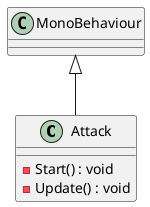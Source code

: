 @startuml
class Attack {
    - Start() : void
    - Update() : void
}
MonoBehaviour <|-- Attack
@enduml
